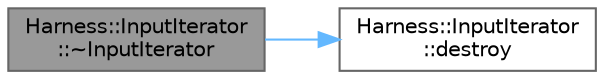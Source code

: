 digraph "Harness::InputIterator::~InputIterator"
{
 // LATEX_PDF_SIZE
  bgcolor="transparent";
  edge [fontname=Helvetica,fontsize=10,labelfontname=Helvetica,labelfontsize=10];
  node [fontname=Helvetica,fontsize=10,shape=box,height=0.2,width=0.4];
  rankdir="LR";
  Node1 [id="Node000001",label="Harness::InputIterator\l::~InputIterator",height=0.2,width=0.4,color="gray40", fillcolor="grey60", style="filled", fontcolor="black",tooltip=" "];
  Node1 -> Node2 [id="edge1_Node000001_Node000002",color="steelblue1",style="solid",tooltip=" "];
  Node2 [id="Node000002",label="Harness::InputIterator\l::destroy",height=0.2,width=0.4,color="grey40", fillcolor="white", style="filled",URL="$class_harness_1_1_input_iterator.html#a8f6ac71e07101dc5e7506608893732a3",tooltip=" "];
}
